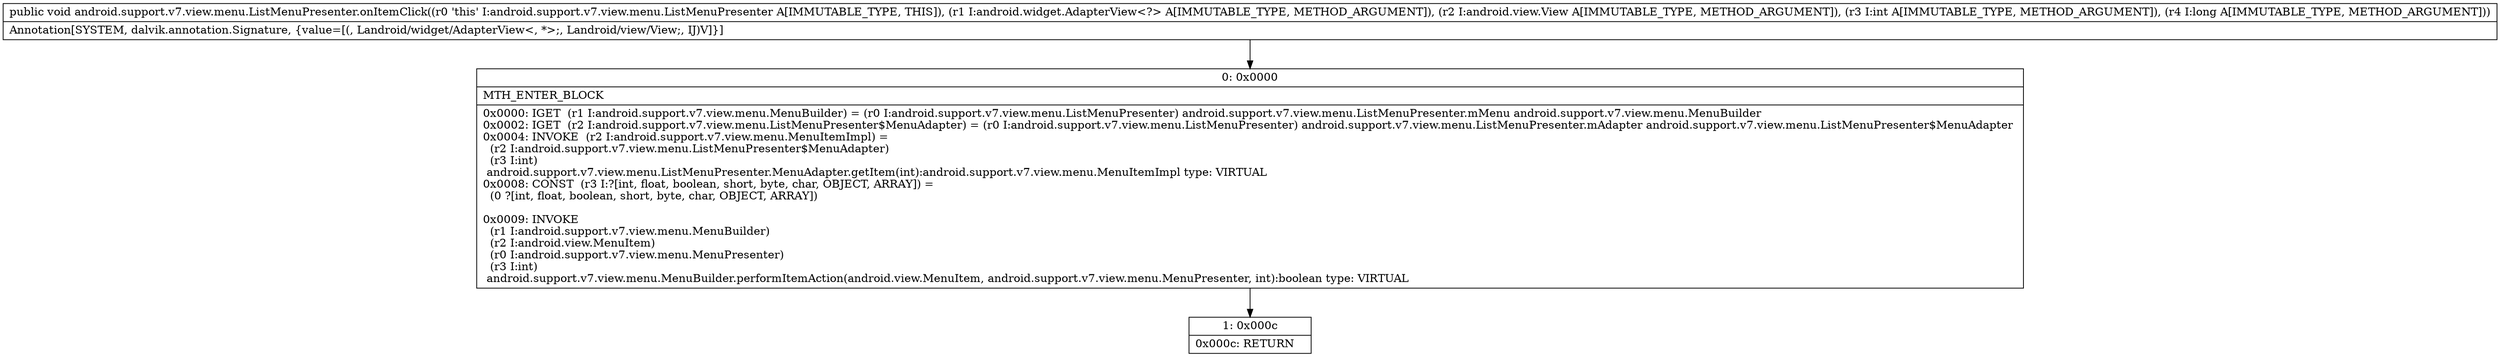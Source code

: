 digraph "CFG forandroid.support.v7.view.menu.ListMenuPresenter.onItemClick(Landroid\/widget\/AdapterView;Landroid\/view\/View;IJ)V" {
Node_0 [shape=record,label="{0\:\ 0x0000|MTH_ENTER_BLOCK\l|0x0000: IGET  (r1 I:android.support.v7.view.menu.MenuBuilder) = (r0 I:android.support.v7.view.menu.ListMenuPresenter) android.support.v7.view.menu.ListMenuPresenter.mMenu android.support.v7.view.menu.MenuBuilder \l0x0002: IGET  (r2 I:android.support.v7.view.menu.ListMenuPresenter$MenuAdapter) = (r0 I:android.support.v7.view.menu.ListMenuPresenter) android.support.v7.view.menu.ListMenuPresenter.mAdapter android.support.v7.view.menu.ListMenuPresenter$MenuAdapter \l0x0004: INVOKE  (r2 I:android.support.v7.view.menu.MenuItemImpl) = \l  (r2 I:android.support.v7.view.menu.ListMenuPresenter$MenuAdapter)\l  (r3 I:int)\l android.support.v7.view.menu.ListMenuPresenter.MenuAdapter.getItem(int):android.support.v7.view.menu.MenuItemImpl type: VIRTUAL \l0x0008: CONST  (r3 I:?[int, float, boolean, short, byte, char, OBJECT, ARRAY]) = \l  (0 ?[int, float, boolean, short, byte, char, OBJECT, ARRAY])\l \l0x0009: INVOKE  \l  (r1 I:android.support.v7.view.menu.MenuBuilder)\l  (r2 I:android.view.MenuItem)\l  (r0 I:android.support.v7.view.menu.MenuPresenter)\l  (r3 I:int)\l android.support.v7.view.menu.MenuBuilder.performItemAction(android.view.MenuItem, android.support.v7.view.menu.MenuPresenter, int):boolean type: VIRTUAL \l}"];
Node_1 [shape=record,label="{1\:\ 0x000c|0x000c: RETURN   \l}"];
MethodNode[shape=record,label="{public void android.support.v7.view.menu.ListMenuPresenter.onItemClick((r0 'this' I:android.support.v7.view.menu.ListMenuPresenter A[IMMUTABLE_TYPE, THIS]), (r1 I:android.widget.AdapterView\<?\> A[IMMUTABLE_TYPE, METHOD_ARGUMENT]), (r2 I:android.view.View A[IMMUTABLE_TYPE, METHOD_ARGUMENT]), (r3 I:int A[IMMUTABLE_TYPE, METHOD_ARGUMENT]), (r4 I:long A[IMMUTABLE_TYPE, METHOD_ARGUMENT]))  | Annotation[SYSTEM, dalvik.annotation.Signature, \{value=[(, Landroid\/widget\/AdapterView\<, *\>;, Landroid\/view\/View;, IJ)V]\}]\l}"];
MethodNode -> Node_0;
Node_0 -> Node_1;
}

